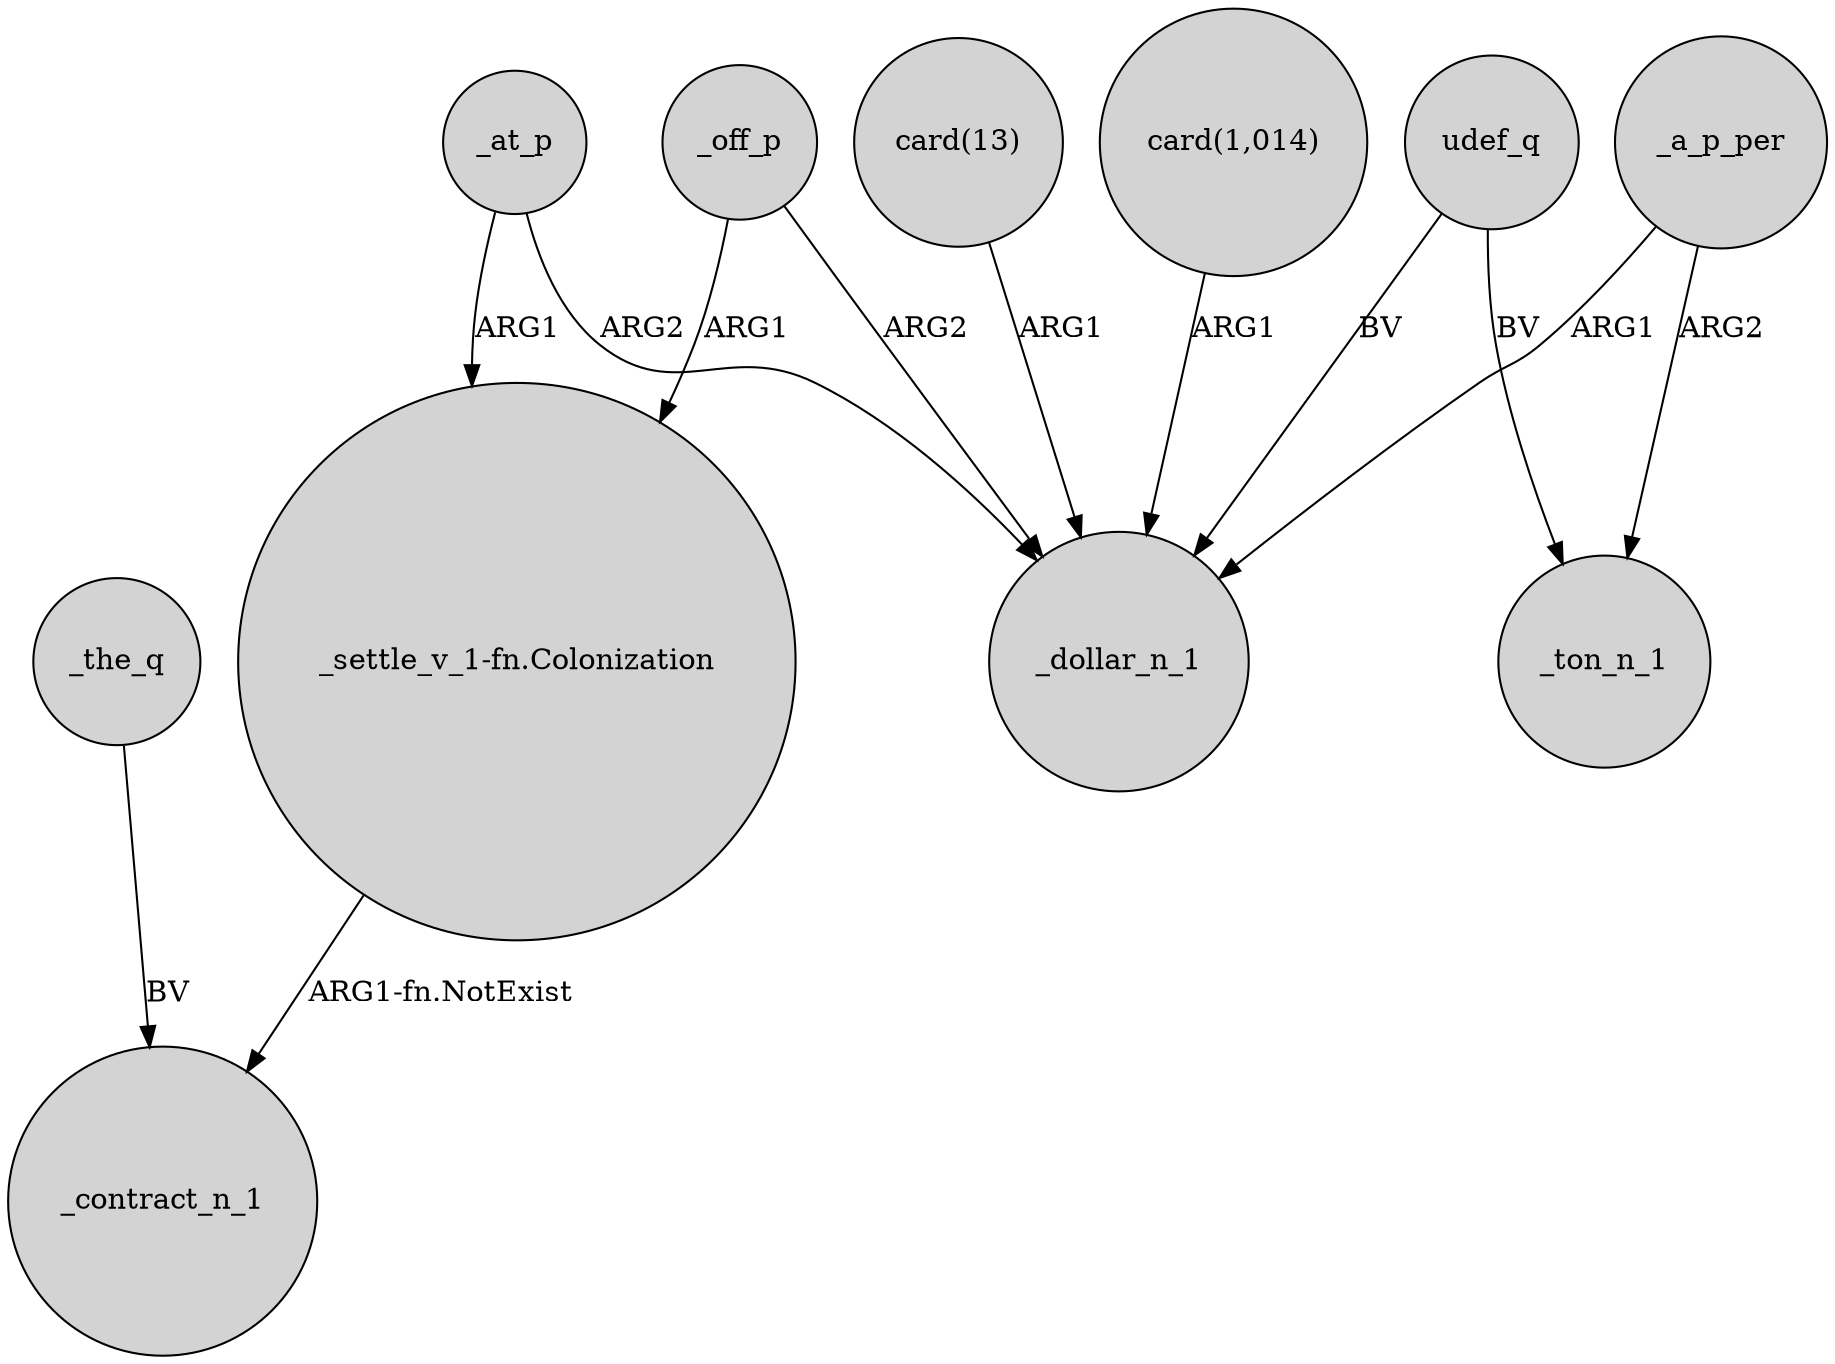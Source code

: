 digraph {
	node [shape=circle style=filled]
	_the_q -> _contract_n_1 [label=BV]
	_off_p -> _dollar_n_1 [label=ARG2]
	_at_p -> _dollar_n_1 [label=ARG2]
	_at_p -> "_settle_v_1-fn.Colonization" [label=ARG1]
	"_settle_v_1-fn.Colonization" -> _contract_n_1 [label="ARG1-fn.NotExist"]
	_a_p_per -> _ton_n_1 [label=ARG2]
	"card(13)" -> _dollar_n_1 [label=ARG1]
	_off_p -> "_settle_v_1-fn.Colonization" [label=ARG1]
	udef_q -> _ton_n_1 [label=BV]
	udef_q -> _dollar_n_1 [label=BV]
	_a_p_per -> _dollar_n_1 [label=ARG1]
	"card(1,014)" -> _dollar_n_1 [label=ARG1]
}
